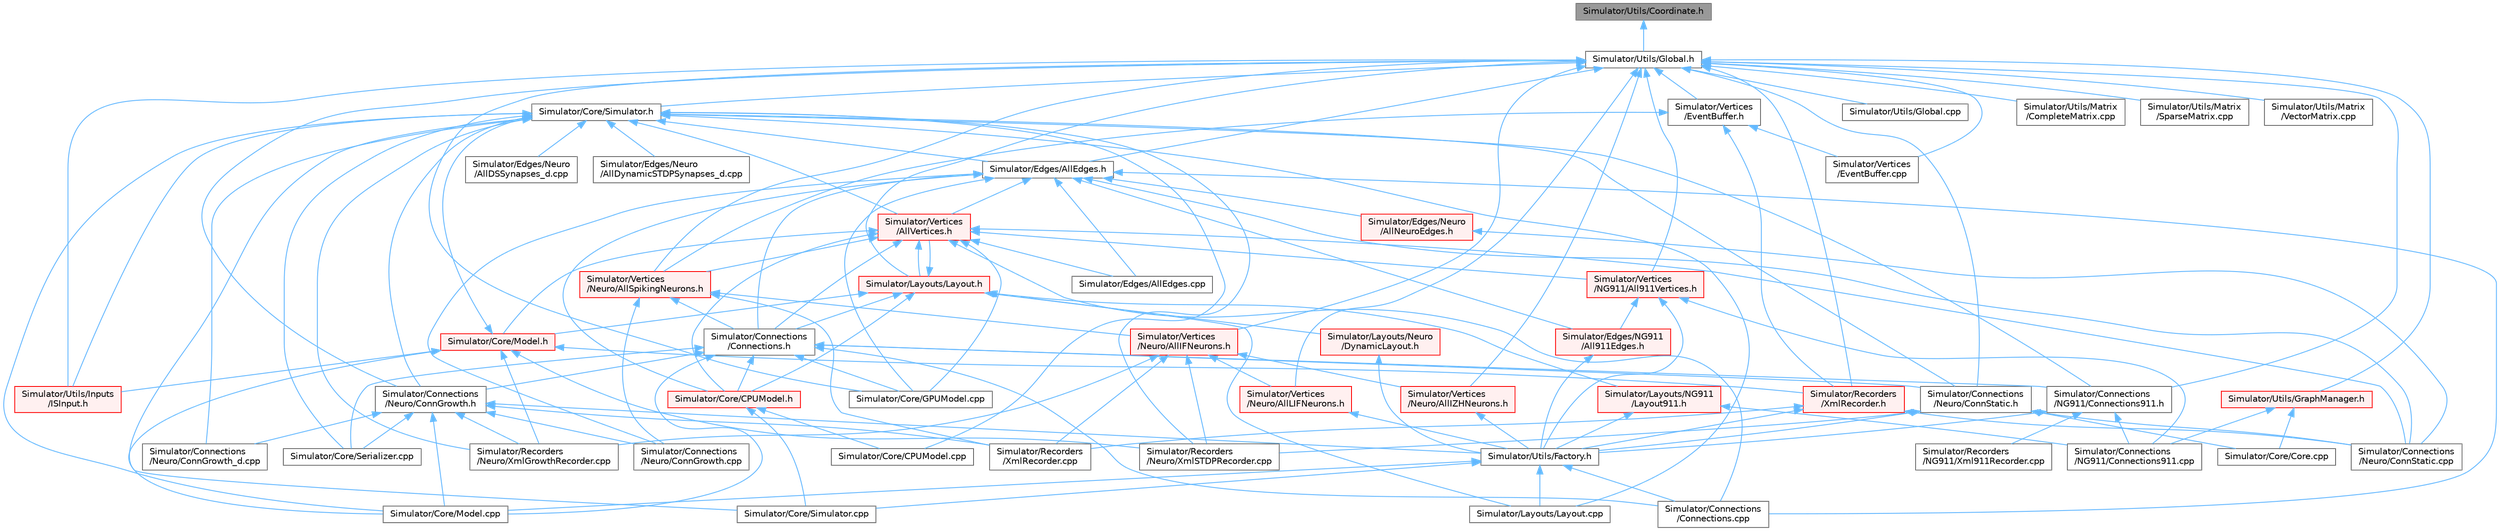 digraph "Simulator/Utils/Coordinate.h"
{
 // LATEX_PDF_SIZE
  bgcolor="transparent";
  edge [fontname=Helvetica,fontsize=10,labelfontname=Helvetica,labelfontsize=10];
  node [fontname=Helvetica,fontsize=10,shape=box,height=0.2,width=0.4];
  Node1 [id="Node000001",label="Simulator/Utils/Coordinate.h",height=0.2,width=0.4,color="gray40", fillcolor="grey60", style="filled", fontcolor="black",tooltip="A container for 2-dimensional coordinates."];
  Node1 -> Node2 [id="edge1_Node000001_Node000002",dir="back",color="steelblue1",style="solid",tooltip=" "];
  Node2 [id="Node000002",label="Simulator/Utils/Global.h",height=0.2,width=0.4,color="grey40", fillcolor="white", style="filled",URL="$_global_8h.html",tooltip="Globally available functions/variables and default parameter values."];
  Node2 -> Node3 [id="edge2_Node000002_Node000003",dir="back",color="steelblue1",style="solid",tooltip=" "];
  Node3 [id="Node000003",label="Simulator/Connections\l/NG911/Connections911.h",height=0.2,width=0.4,color="grey40", fillcolor="white", style="filled",URL="$_connections911_8h.html",tooltip="The model of the static network."];
  Node3 -> Node4 [id="edge3_Node000003_Node000004",dir="back",color="steelblue1",style="solid",tooltip=" "];
  Node4 [id="Node000004",label="Simulator/Connections\l/NG911/Connections911.cpp",height=0.2,width=0.4,color="grey40", fillcolor="white", style="filled",URL="$_connections911_8cpp.html",tooltip="The model of the static network."];
  Node3 -> Node5 [id="edge4_Node000003_Node000005",dir="back",color="steelblue1",style="solid",tooltip=" "];
  Node5 [id="Node000005",label="Simulator/Recorders\l/NG911/Xml911Recorder.cpp",height=0.2,width=0.4,color="grey40", fillcolor="white", style="filled",URL="$_xml911_recorder_8cpp.html",tooltip="Header file for Xml911Recorder.h."];
  Node3 -> Node6 [id="edge5_Node000003_Node000006",dir="back",color="steelblue1",style="solid",tooltip=" "];
  Node6 [id="Node000006",label="Simulator/Utils/Factory.h",height=0.2,width=0.4,color="grey40", fillcolor="white", style="filled",URL="$_factory_8h.html",tooltip="A factory template for creating factory class for any subsystem that requires a factory to create a (..."];
  Node6 -> Node7 [id="edge6_Node000006_Node000007",dir="back",color="steelblue1",style="solid",tooltip=" "];
  Node7 [id="Node000007",label="Simulator/Connections\l/Connections.cpp",height=0.2,width=0.4,color="grey40", fillcolor="white", style="filled",URL="$_connections_8cpp.html",tooltip="Methods for creating and updating connections."];
  Node6 -> Node8 [id="edge7_Node000006_Node000008",dir="back",color="steelblue1",style="solid",tooltip=" "];
  Node8 [id="Node000008",label="Simulator/Core/Model.cpp",height=0.2,width=0.4,color="grey40", fillcolor="white", style="filled",URL="$_model_8cpp.html",tooltip="Implementation of Model for the graph-based networks."];
  Node6 -> Node9 [id="edge8_Node000006_Node000009",dir="back",color="steelblue1",style="solid",tooltip=" "];
  Node9 [id="Node000009",label="Simulator/Core/Simulator.cpp",height=0.2,width=0.4,color="grey40", fillcolor="white", style="filled",URL="$_simulator_8cpp.html",tooltip="Platform independent base class for the Brain Grid simulator. Simulator is a singleton class (a class..."];
  Node6 -> Node10 [id="edge9_Node000006_Node000010",dir="back",color="steelblue1",style="solid",tooltip=" "];
  Node10 [id="Node000010",label="Simulator/Layouts/Layout.cpp",height=0.2,width=0.4,color="grey40", fillcolor="white", style="filled",URL="$_layout_8cpp.html",tooltip="The Layout class defines the layout of neurons in neural networks."];
  Node2 -> Node11 [id="edge10_Node000002_Node000011",dir="back",color="steelblue1",style="solid",tooltip=" "];
  Node11 [id="Node000011",label="Simulator/Connections\l/Neuro/ConnGrowth.h",height=0.2,width=0.4,color="grey40", fillcolor="white", style="filled",URL="$_conn_growth_8h.html",tooltip="The model of the activity-dependent neurite outgrowth."];
  Node11 -> Node12 [id="edge11_Node000011_Node000012",dir="back",color="steelblue1",style="solid",tooltip=" "];
  Node12 [id="Node000012",label="Simulator/Connections\l/Neuro/ConnGrowth.cpp",height=0.2,width=0.4,color="grey40", fillcolor="white", style="filled",URL="$_conn_growth_8cpp.html",tooltip="The model of the activity-dependent neurite outgrowth."];
  Node11 -> Node13 [id="edge12_Node000011_Node000013",dir="back",color="steelblue1",style="solid",tooltip=" "];
  Node13 [id="Node000013",label="Simulator/Connections\l/Neuro/ConnGrowth_d.cpp",height=0.2,width=0.4,color="grey40", fillcolor="white", style="filled",URL="$_conn_growth__d_8cpp.html",tooltip="Update the weights of the Synapses in the simulation."];
  Node11 -> Node8 [id="edge13_Node000011_Node000008",dir="back",color="steelblue1",style="solid",tooltip=" "];
  Node11 -> Node14 [id="edge14_Node000011_Node000014",dir="back",color="steelblue1",style="solid",tooltip=" "];
  Node14 [id="Node000014",label="Simulator/Core/Serializer.cpp",height=0.2,width=0.4,color="grey40", fillcolor="white", style="filled",URL="$_serializer_8cpp.html",tooltip="Handles implementation details of serialization and deserialization of synapses."];
  Node11 -> Node15 [id="edge15_Node000011_Node000015",dir="back",color="steelblue1",style="solid",tooltip=" "];
  Node15 [id="Node000015",label="Simulator/Recorders\l/Neuro/XmlGrowthRecorder.cpp",height=0.2,width=0.4,color="grey40", fillcolor="white", style="filled",URL="$_xml_growth_recorder_8cpp.html",tooltip="An implementation for recording spikes history in an XML file for growth simulations."];
  Node11 -> Node16 [id="edge16_Node000011_Node000016",dir="back",color="steelblue1",style="solid",tooltip=" "];
  Node16 [id="Node000016",label="Simulator/Recorders\l/XmlRecorder.cpp",height=0.2,width=0.4,color="grey40", fillcolor="white", style="filled",URL="$_xml_recorder_8cpp.html",tooltip="An implementation for recording spikes history on xml file."];
  Node11 -> Node6 [id="edge17_Node000011_Node000006",dir="back",color="steelblue1",style="solid",tooltip=" "];
  Node2 -> Node17 [id="edge18_Node000002_Node000017",dir="back",color="steelblue1",style="solid",tooltip=" "];
  Node17 [id="Node000017",label="Simulator/Connections\l/Neuro/ConnStatic.h",height=0.2,width=0.4,color="grey40", fillcolor="white", style="filled",URL="$_conn_static_8h.html",tooltip="The model of the small world network."];
  Node17 -> Node18 [id="edge19_Node000017_Node000018",dir="back",color="steelblue1",style="solid",tooltip=" "];
  Node18 [id="Node000018",label="Simulator/Connections\l/Neuro/ConnStatic.cpp",height=0.2,width=0.4,color="grey40", fillcolor="white", style="filled",URL="$_conn_static_8cpp.html",tooltip="The model of the small world network."];
  Node17 -> Node19 [id="edge20_Node000017_Node000019",dir="back",color="steelblue1",style="solid",tooltip=" "];
  Node19 [id="Node000019",label="Simulator/Core/Core.cpp",height=0.2,width=0.4,color="grey40", fillcolor="white", style="filled",URL="$_core_8cpp.html",tooltip="Orchestrates most functionality in the simulation."];
  Node17 -> Node20 [id="edge21_Node000017_Node000020",dir="back",color="steelblue1",style="solid",tooltip=" "];
  Node20 [id="Node000020",label="Simulator/Recorders\l/Neuro/XmlSTDPRecorder.cpp",height=0.2,width=0.4,color="grey40", fillcolor="white", style="filled",URL="$_xml_s_t_d_p_recorder_8cpp_source.html",tooltip=" "];
  Node17 -> Node6 [id="edge22_Node000017_Node000006",dir="back",color="steelblue1",style="solid",tooltip=" "];
  Node2 -> Node21 [id="edge23_Node000002_Node000021",dir="back",color="steelblue1",style="solid",tooltip=" "];
  Node21 [id="Node000021",label="Simulator/Core/GPUModel.cpp",height=0.2,width=0.4,color="grey40", fillcolor="white", style="filled",URL="$_g_p_u_model_8cpp.html",tooltip="Implementation of Model for the spiking neural networks."];
  Node2 -> Node22 [id="edge24_Node000002_Node000022",dir="back",color="steelblue1",style="solid",tooltip=" "];
  Node22 [id="Node000022",label="Simulator/Core/Simulator.h",height=0.2,width=0.4,color="grey40", fillcolor="white", style="filled",URL="$_simulator_8h.html",tooltip="Platform independent base class for the Brain Grid simulator. Simulator is a singleton class (a class..."];
  Node22 -> Node3 [id="edge25_Node000022_Node000003",dir="back",color="steelblue1",style="solid",tooltip=" "];
  Node22 -> Node11 [id="edge26_Node000022_Node000011",dir="back",color="steelblue1",style="solid",tooltip=" "];
  Node22 -> Node13 [id="edge27_Node000022_Node000013",dir="back",color="steelblue1",style="solid",tooltip=" "];
  Node22 -> Node17 [id="edge28_Node000022_Node000017",dir="back",color="steelblue1",style="solid",tooltip=" "];
  Node22 -> Node23 [id="edge29_Node000022_Node000023",dir="back",color="steelblue1",style="solid",tooltip=" "];
  Node23 [id="Node000023",label="Simulator/Core/CPUModel.cpp",height=0.2,width=0.4,color="grey40", fillcolor="white", style="filled",URL="$_c_p_u_model_8cpp.html",tooltip="Implementation of Model for graph-based networks."];
  Node22 -> Node8 [id="edge30_Node000022_Node000008",dir="back",color="steelblue1",style="solid",tooltip=" "];
  Node22 -> Node14 [id="edge31_Node000022_Node000014",dir="back",color="steelblue1",style="solid",tooltip=" "];
  Node22 -> Node9 [id="edge32_Node000022_Node000009",dir="back",color="steelblue1",style="solid",tooltip=" "];
  Node22 -> Node24 [id="edge33_Node000022_Node000024",dir="back",color="steelblue1",style="solid",tooltip=" "];
  Node24 [id="Node000024",label="Simulator/Edges/AllEdges.h",height=0.2,width=0.4,color="grey40", fillcolor="white", style="filled",URL="$_all_edges_8h.html",tooltip="An interface and top level implementation for edge classes."];
  Node24 -> Node7 [id="edge34_Node000024_Node000007",dir="back",color="steelblue1",style="solid",tooltip=" "];
  Node24 -> Node25 [id="edge35_Node000024_Node000025",dir="back",color="steelblue1",style="solid",tooltip=" "];
  Node25 [id="Node000025",label="Simulator/Connections\l/Connections.h",height=0.2,width=0.4,color="grey40", fillcolor="white", style="filled",URL="$_connections_8h.html",tooltip="The base class of all connections classes."];
  Node25 -> Node7 [id="edge36_Node000025_Node000007",dir="back",color="steelblue1",style="solid",tooltip=" "];
  Node25 -> Node3 [id="edge37_Node000025_Node000003",dir="back",color="steelblue1",style="solid",tooltip=" "];
  Node25 -> Node11 [id="edge38_Node000025_Node000011",dir="back",color="steelblue1",style="solid",tooltip=" "];
  Node25 -> Node17 [id="edge39_Node000025_Node000017",dir="back",color="steelblue1",style="solid",tooltip=" "];
  Node25 -> Node26 [id="edge40_Node000025_Node000026",dir="back",color="steelblue1",style="solid",tooltip=" "];
  Node26 [id="Node000026",label="Simulator/Core/CPUModel.h",height=0.2,width=0.4,color="red", fillcolor="#FFF0F0", style="filled",URL="$_c_p_u_model_8h.html",tooltip="Implementation of Model for execution on CPU (single core)."];
  Node26 -> Node23 [id="edge41_Node000026_Node000023",dir="back",color="steelblue1",style="solid",tooltip=" "];
  Node26 -> Node9 [id="edge42_Node000026_Node000009",dir="back",color="steelblue1",style="solid",tooltip=" "];
  Node25 -> Node21 [id="edge43_Node000025_Node000021",dir="back",color="steelblue1",style="solid",tooltip=" "];
  Node25 -> Node8 [id="edge44_Node000025_Node000008",dir="back",color="steelblue1",style="solid",tooltip=" "];
  Node25 -> Node14 [id="edge45_Node000025_Node000014",dir="back",color="steelblue1",style="solid",tooltip=" "];
  Node24 -> Node12 [id="edge46_Node000024_Node000012",dir="back",color="steelblue1",style="solid",tooltip=" "];
  Node24 -> Node18 [id="edge47_Node000024_Node000018",dir="back",color="steelblue1",style="solid",tooltip=" "];
  Node24 -> Node26 [id="edge48_Node000024_Node000026",dir="back",color="steelblue1",style="solid",tooltip=" "];
  Node24 -> Node21 [id="edge49_Node000024_Node000021",dir="back",color="steelblue1",style="solid",tooltip=" "];
  Node24 -> Node28 [id="edge50_Node000024_Node000028",dir="back",color="steelblue1",style="solid",tooltip=" "];
  Node28 [id="Node000028",label="Simulator/Edges/AllEdges.cpp",height=0.2,width=0.4,color="grey40", fillcolor="white", style="filled",URL="$_all_edges_8cpp.html",tooltip="A container of all edge data."];
  Node24 -> Node29 [id="edge51_Node000024_Node000029",dir="back",color="steelblue1",style="solid",tooltip=" "];
  Node29 [id="Node000029",label="Simulator/Edges/NG911\l/All911Edges.h",height=0.2,width=0.4,color="red", fillcolor="#FFF0F0", style="filled",URL="$_all911_edges_8h.html",tooltip="A container of all 911 edge data."];
  Node29 -> Node6 [id="edge52_Node000029_Node000006",dir="back",color="steelblue1",style="solid",tooltip=" "];
  Node24 -> Node32 [id="edge53_Node000024_Node000032",dir="back",color="steelblue1",style="solid",tooltip=" "];
  Node32 [id="Node000032",label="Simulator/Edges/Neuro\l/AllNeuroEdges.h",height=0.2,width=0.4,color="red", fillcolor="#FFF0F0", style="filled",URL="$_all_neuro_edges_8h.html",tooltip="A container of all edge data."];
  Node32 -> Node18 [id="edge54_Node000032_Node000018",dir="back",color="steelblue1",style="solid",tooltip=" "];
  Node24 -> Node70 [id="edge55_Node000024_Node000070",dir="back",color="steelblue1",style="solid",tooltip=" "];
  Node70 [id="Node000070",label="Simulator/Vertices\l/AllVertices.h",height=0.2,width=0.4,color="red", fillcolor="#FFF0F0", style="filled",URL="$_all_vertices_8h.html",tooltip="A container of the base class of all vertex data."];
  Node70 -> Node7 [id="edge56_Node000070_Node000007",dir="back",color="steelblue1",style="solid",tooltip=" "];
  Node70 -> Node25 [id="edge57_Node000070_Node000025",dir="back",color="steelblue1",style="solid",tooltip=" "];
  Node70 -> Node18 [id="edge58_Node000070_Node000018",dir="back",color="steelblue1",style="solid",tooltip=" "];
  Node70 -> Node26 [id="edge59_Node000070_Node000026",dir="back",color="steelblue1",style="solid",tooltip=" "];
  Node70 -> Node21 [id="edge60_Node000070_Node000021",dir="back",color="steelblue1",style="solid",tooltip=" "];
  Node70 -> Node71 [id="edge61_Node000070_Node000071",dir="back",color="steelblue1",style="solid",tooltip=" "];
  Node71 [id="Node000071",label="Simulator/Core/Model.h",height=0.2,width=0.4,color="red", fillcolor="#FFF0F0", style="filled",URL="$_model_8h.html",tooltip="Implementation of Model for graph-based networks."];
  Node71 -> Node8 [id="edge62_Node000071_Node000008",dir="back",color="steelblue1",style="solid",tooltip=" "];
  Node71 -> Node22 [id="edge63_Node000071_Node000022",dir="back",color="steelblue1",style="solid",tooltip=" "];
  Node71 -> Node15 [id="edge64_Node000071_Node000015",dir="back",color="steelblue1",style="solid",tooltip=" "];
  Node71 -> Node20 [id="edge65_Node000071_Node000020",dir="back",color="steelblue1",style="solid",tooltip=" "];
  Node71 -> Node75 [id="edge66_Node000071_Node000075",dir="back",color="steelblue1",style="solid",tooltip=" "];
  Node75 [id="Node000075",label="Simulator/Recorders\l/XmlRecorder.h",height=0.2,width=0.4,color="red", fillcolor="#FFF0F0", style="filled",URL="$_xml_recorder_8h.html",tooltip="An implementation for recording spikes history on xml file."];
  Node75 -> Node18 [id="edge67_Node000075_Node000018",dir="back",color="steelblue1",style="solid",tooltip=" "];
  Node75 -> Node16 [id="edge68_Node000075_Node000016",dir="back",color="steelblue1",style="solid",tooltip=" "];
  Node75 -> Node6 [id="edge69_Node000075_Node000006",dir="back",color="steelblue1",style="solid",tooltip=" "];
  Node71 -> Node76 [id="edge70_Node000071_Node000076",dir="back",color="steelblue1",style="solid",tooltip=" "];
  Node76 [id="Node000076",label="Simulator/Utils/Inputs\l/ISInput.h",height=0.2,width=0.4,color="red", fillcolor="#FFF0F0", style="filled",URL="$_i_s_input_8h.html",tooltip="An interface for stimulus input classes."];
  Node70 -> Node28 [id="edge71_Node000070_Node000028",dir="back",color="steelblue1",style="solid",tooltip=" "];
  Node70 -> Node84 [id="edge72_Node000070_Node000084",dir="back",color="steelblue1",style="solid",tooltip=" "];
  Node84 [id="Node000084",label="Simulator/Layouts/Layout.h",height=0.2,width=0.4,color="red", fillcolor="#FFF0F0", style="filled",URL="$_layout_8h.html",tooltip="The Layout class defines the layout of neurons in neural networks."];
  Node84 -> Node25 [id="edge73_Node000084_Node000025",dir="back",color="steelblue1",style="solid",tooltip=" "];
  Node84 -> Node26 [id="edge74_Node000084_Node000026",dir="back",color="steelblue1",style="solid",tooltip=" "];
  Node84 -> Node71 [id="edge75_Node000084_Node000071",dir="back",color="steelblue1",style="solid",tooltip=" "];
  Node84 -> Node10 [id="edge76_Node000084_Node000010",dir="back",color="steelblue1",style="solid",tooltip=" "];
  Node84 -> Node85 [id="edge77_Node000084_Node000085",dir="back",color="steelblue1",style="solid",tooltip=" "];
  Node85 [id="Node000085",label="Simulator/Layouts/NG911\l/Layout911.h",height=0.2,width=0.4,color="red", fillcolor="#FFF0F0", style="filled",URL="$_layout911_8h.html",tooltip="The Layout class defines the layout of vertices in networks."];
  Node85 -> Node4 [id="edge78_Node000085_Node000004",dir="back",color="steelblue1",style="solid",tooltip=" "];
  Node85 -> Node6 [id="edge79_Node000085_Node000006",dir="back",color="steelblue1",style="solid",tooltip=" "];
  Node84 -> Node87 [id="edge80_Node000084_Node000087",dir="back",color="steelblue1",style="solid",tooltip=" "];
  Node87 [id="Node000087",label="Simulator/Layouts/Neuro\l/DynamicLayout.h",height=0.2,width=0.4,color="red", fillcolor="#FFF0F0", style="filled",URL="$_dynamic_layout_8h.html",tooltip="The DynamicLayout class defines the layout of neurons in neural networks."];
  Node87 -> Node6 [id="edge81_Node000087_Node000006",dir="back",color="steelblue1",style="solid",tooltip=" "];
  Node84 -> Node70 [id="edge82_Node000084_Node000070",dir="back",color="steelblue1",style="solid",tooltip=" "];
  Node70 -> Node93 [id="edge83_Node000070_Node000093",dir="back",color="steelblue1",style="solid",tooltip=" "];
  Node93 [id="Node000093",label="Simulator/Vertices\l/NG911/All911Vertices.h",height=0.2,width=0.4,color="red", fillcolor="#FFF0F0", style="filled",URL="$_all911_vertices_8h.html",tooltip="A container of all 911 vertex data."];
  Node93 -> Node4 [id="edge84_Node000093_Node000004",dir="back",color="steelblue1",style="solid",tooltip=" "];
  Node93 -> Node29 [id="edge85_Node000093_Node000029",dir="back",color="steelblue1",style="solid",tooltip=" "];
  Node93 -> Node6 [id="edge86_Node000093_Node000006",dir="back",color="steelblue1",style="solid",tooltip=" "];
  Node70 -> Node62 [id="edge87_Node000070_Node000062",dir="back",color="steelblue1",style="solid",tooltip=" "];
  Node62 [id="Node000062",label="Simulator/Vertices\l/Neuro/AllSpikingNeurons.h",height=0.2,width=0.4,color="red", fillcolor="#FFF0F0", style="filled",URL="$_all_spiking_neurons_8h.html",tooltip="A container of all spiking neuron data."];
  Node62 -> Node25 [id="edge88_Node000062_Node000025",dir="back",color="steelblue1",style="solid",tooltip=" "];
  Node62 -> Node12 [id="edge89_Node000062_Node000012",dir="back",color="steelblue1",style="solid",tooltip=" "];
  Node62 -> Node16 [id="edge90_Node000062_Node000016",dir="back",color="steelblue1",style="solid",tooltip=" "];
  Node62 -> Node63 [id="edge91_Node000062_Node000063",dir="back",color="steelblue1",style="solid",tooltip=" "];
  Node63 [id="Node000063",label="Simulator/Vertices\l/Neuro/AllIFNeurons.h",height=0.2,width=0.4,color="red", fillcolor="#FFF0F0", style="filled",URL="$_all_i_f_neurons_8h.html",tooltip="A container of all Integate and Fire (IF) neuron data."];
  Node63 -> Node15 [id="edge92_Node000063_Node000015",dir="back",color="steelblue1",style="solid",tooltip=" "];
  Node63 -> Node20 [id="edge93_Node000063_Node000020",dir="back",color="steelblue1",style="solid",tooltip=" "];
  Node63 -> Node16 [id="edge94_Node000063_Node000016",dir="back",color="steelblue1",style="solid",tooltip=" "];
  Node63 -> Node67 [id="edge95_Node000063_Node000067",dir="back",color="steelblue1",style="solid",tooltip=" "];
  Node67 [id="Node000067",label="Simulator/Vertices\l/Neuro/AllIZHNeurons.h",height=0.2,width=0.4,color="red", fillcolor="#FFF0F0", style="filled",URL="$_all_i_z_h_neurons_8h.html",tooltip="A container of all Izhikevich neuron data."];
  Node67 -> Node6 [id="edge96_Node000067_Node000006",dir="back",color="steelblue1",style="solid",tooltip=" "];
  Node63 -> Node59 [id="edge97_Node000063_Node000059",dir="back",color="steelblue1",style="solid",tooltip=" "];
  Node59 [id="Node000059",label="Simulator/Vertices\l/Neuro/AllLIFNeurons.h",height=0.2,width=0.4,color="red", fillcolor="#FFF0F0", style="filled",URL="$_all_l_i_f_neurons_8h.html",tooltip="A container of all LIF neuron data."];
  Node59 -> Node6 [id="edge98_Node000059_Node000006",dir="back",color="steelblue1",style="solid",tooltip=" "];
  Node22 -> Node36 [id="edge99_Node000022_Node000036",dir="back",color="steelblue1",style="solid",tooltip=" "];
  Node36 [id="Node000036",label="Simulator/Edges/Neuro\l/AllDSSynapses_d.cpp",height=0.2,width=0.4,color="grey40", fillcolor="white", style="filled",URL="$_all_d_s_synapses__d_8cpp.html",tooltip="A container of all DS synapse data."];
  Node22 -> Node43 [id="edge100_Node000022_Node000043",dir="back",color="steelblue1",style="solid",tooltip=" "];
  Node43 [id="Node000043",label="Simulator/Edges/Neuro\l/AllDynamicSTDPSynapses_d.cpp",height=0.2,width=0.4,color="grey40", fillcolor="white", style="filled",URL="$_all_dynamic_s_t_d_p_synapses__d_8cpp.html",tooltip="A container of all dynamic STDP synapse data."];
  Node22 -> Node10 [id="edge101_Node000022_Node000010",dir="back",color="steelblue1",style="solid",tooltip=" "];
  Node22 -> Node15 [id="edge102_Node000022_Node000015",dir="back",color="steelblue1",style="solid",tooltip=" "];
  Node22 -> Node20 [id="edge103_Node000022_Node000020",dir="back",color="steelblue1",style="solid",tooltip=" "];
  Node22 -> Node76 [id="edge104_Node000022_Node000076",dir="back",color="steelblue1",style="solid",tooltip=" "];
  Node22 -> Node70 [id="edge105_Node000022_Node000070",dir="back",color="steelblue1",style="solid",tooltip=" "];
  Node2 -> Node24 [id="edge106_Node000002_Node000024",dir="back",color="steelblue1",style="solid",tooltip=" "];
  Node2 -> Node84 [id="edge107_Node000002_Node000084",dir="back",color="steelblue1",style="solid",tooltip=" "];
  Node2 -> Node75 [id="edge108_Node000002_Node000075",dir="back",color="steelblue1",style="solid",tooltip=" "];
  Node2 -> Node94 [id="edge109_Node000002_Node000094",dir="back",color="steelblue1",style="solid",tooltip=" "];
  Node94 [id="Node000094",label="Simulator/Utils/Global.cpp",height=0.2,width=0.4,color="grey40", fillcolor="white", style="filled",URL="$_global_8cpp.html",tooltip="Globally available functions/variables and default parameter values."];
  Node2 -> Node95 [id="edge110_Node000002_Node000095",dir="back",color="steelblue1",style="solid",tooltip=" "];
  Node95 [id="Node000095",label="Simulator/Utils/GraphManager.h",height=0.2,width=0.4,color="red", fillcolor="#FFF0F0", style="filled",URL="$_graph_manager_8h.html",tooltip="A basic Template Circular Buffer."];
  Node95 -> Node4 [id="edge111_Node000095_Node000004",dir="back",color="steelblue1",style="solid",tooltip=" "];
  Node95 -> Node19 [id="edge112_Node000095_Node000019",dir="back",color="steelblue1",style="solid",tooltip=" "];
  Node2 -> Node76 [id="edge113_Node000002_Node000076",dir="back",color="steelblue1",style="solid",tooltip=" "];
  Node2 -> Node97 [id="edge114_Node000002_Node000097",dir="back",color="steelblue1",style="solid",tooltip=" "];
  Node97 [id="Node000097",label="Simulator/Utils/Matrix\l/CompleteMatrix.cpp",height=0.2,width=0.4,color="grey40", fillcolor="white", style="filled",URL="$_complete_matrix_8cpp.html",tooltip="An efficient implementation of a dynamically-allocated 2D array."];
  Node2 -> Node98 [id="edge115_Node000002_Node000098",dir="back",color="steelblue1",style="solid",tooltip=" "];
  Node98 [id="Node000098",label="Simulator/Utils/Matrix\l/SparseMatrix.cpp",height=0.2,width=0.4,color="grey40", fillcolor="white", style="filled",URL="$_sparse_matrix_8cpp.html",tooltip="An efficient implementation of a dynamically-allocated 2D sparse array. Self-allocating and de-alloca..."];
  Node2 -> Node99 [id="edge116_Node000002_Node000099",dir="back",color="steelblue1",style="solid",tooltip=" "];
  Node99 [id="Node000099",label="Simulator/Utils/Matrix\l/VectorMatrix.cpp",height=0.2,width=0.4,color="grey40", fillcolor="white", style="filled",URL="$_vector_matrix_8cpp.html",tooltip="An efficient implementation of a dynamically-allocated 1D array."];
  Node2 -> Node100 [id="edge117_Node000002_Node000100",dir="back",color="steelblue1",style="solid",tooltip=" "];
  Node100 [id="Node000100",label="Simulator/Vertices\l/EventBuffer.cpp",height=0.2,width=0.4,color="grey40", fillcolor="white", style="filled",URL="$_event_buffer_8cpp.html",tooltip="Encapsulation of vertex event buffering."];
  Node2 -> Node101 [id="edge118_Node000002_Node000101",dir="back",color="steelblue1",style="solid",tooltip=" "];
  Node101 [id="Node000101",label="Simulator/Vertices\l/EventBuffer.h",height=0.2,width=0.4,color="grey40", fillcolor="white", style="filled",URL="$_event_buffer_8h.html",tooltip="Encapsulation of vertex event buffering."];
  Node101 -> Node75 [id="edge119_Node000101_Node000075",dir="back",color="steelblue1",style="solid",tooltip=" "];
  Node101 -> Node100 [id="edge120_Node000101_Node000100",dir="back",color="steelblue1",style="solid",tooltip=" "];
  Node101 -> Node62 [id="edge121_Node000101_Node000062",dir="back",color="steelblue1",style="solid",tooltip=" "];
  Node2 -> Node93 [id="edge122_Node000002_Node000093",dir="back",color="steelblue1",style="solid",tooltip=" "];
  Node2 -> Node63 [id="edge123_Node000002_Node000063",dir="back",color="steelblue1",style="solid",tooltip=" "];
  Node2 -> Node67 [id="edge124_Node000002_Node000067",dir="back",color="steelblue1",style="solid",tooltip=" "];
  Node2 -> Node59 [id="edge125_Node000002_Node000059",dir="back",color="steelblue1",style="solid",tooltip=" "];
  Node2 -> Node62 [id="edge126_Node000002_Node000062",dir="back",color="steelblue1",style="solid",tooltip=" "];
}
